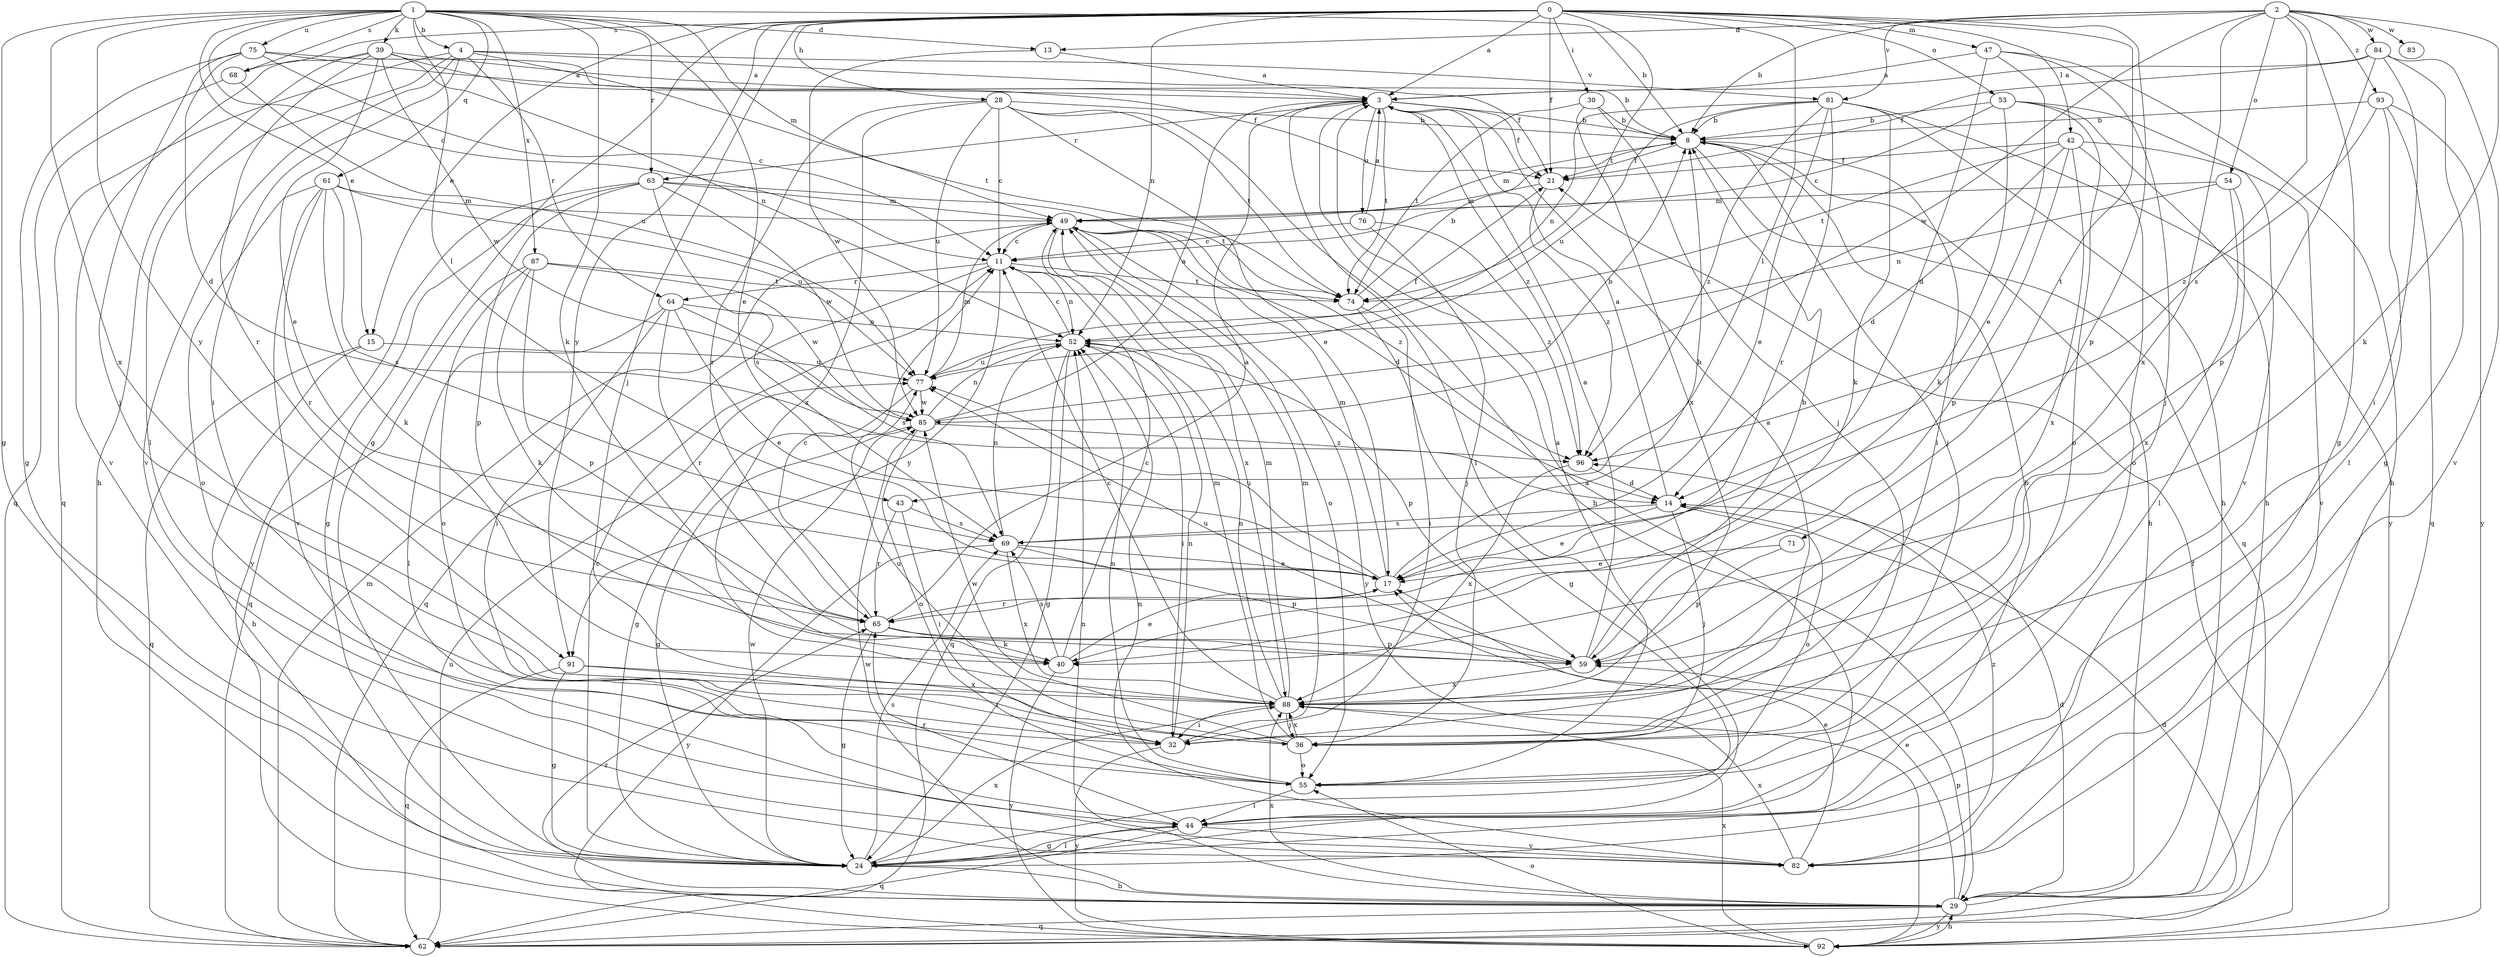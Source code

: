 strict digraph  {
0;
1;
2;
3;
4;
8;
11;
13;
14;
15;
17;
21;
24;
28;
29;
30;
32;
36;
39;
40;
42;
43;
44;
47;
49;
52;
53;
54;
55;
59;
61;
62;
63;
64;
65;
68;
69;
71;
74;
75;
76;
77;
81;
82;
83;
84;
85;
87;
88;
91;
92;
93;
96;
0 -> 3  [label=a];
0 -> 15  [label=e];
0 -> 21  [label=f];
0 -> 24  [label=g];
0 -> 28  [label=h];
0 -> 30  [label=i];
0 -> 36  [label=j];
0 -> 42  [label=l];
0 -> 43  [label=l];
0 -> 47  [label=m];
0 -> 52  [label=n];
0 -> 53  [label=o];
0 -> 59  [label=p];
0 -> 68  [label=s];
0 -> 71  [label=t];
0 -> 74  [label=t];
0 -> 91  [label=y];
1 -> 4  [label=b];
1 -> 8  [label=b];
1 -> 11  [label=c];
1 -> 13  [label=d];
1 -> 15  [label=e];
1 -> 17  [label=e];
1 -> 24  [label=g];
1 -> 39  [label=k];
1 -> 40  [label=k];
1 -> 43  [label=l];
1 -> 49  [label=m];
1 -> 61  [label=q];
1 -> 63  [label=r];
1 -> 68  [label=s];
1 -> 75  [label=u];
1 -> 87  [label=x];
1 -> 88  [label=x];
1 -> 91  [label=y];
2 -> 8  [label=b];
2 -> 13  [label=d];
2 -> 24  [label=g];
2 -> 40  [label=k];
2 -> 54  [label=o];
2 -> 69  [label=s];
2 -> 81  [label=v];
2 -> 83  [label=w];
2 -> 84  [label=w];
2 -> 85  [label=w];
2 -> 88  [label=x];
2 -> 93  [label=z];
3 -> 8  [label=b];
3 -> 21  [label=f];
3 -> 44  [label=l];
3 -> 63  [label=r];
3 -> 74  [label=t];
3 -> 76  [label=u];
3 -> 96  [label=z];
4 -> 21  [label=f];
4 -> 32  [label=i];
4 -> 44  [label=l];
4 -> 62  [label=q];
4 -> 64  [label=r];
4 -> 74  [label=t];
4 -> 81  [label=v];
4 -> 82  [label=v];
8 -> 21  [label=f];
8 -> 29  [label=h];
8 -> 32  [label=i];
8 -> 36  [label=j];
8 -> 49  [label=m];
8 -> 62  [label=q];
11 -> 52  [label=n];
11 -> 62  [label=q];
11 -> 64  [label=r];
11 -> 74  [label=t];
11 -> 91  [label=y];
13 -> 3  [label=a];
13 -> 85  [label=w];
14 -> 3  [label=a];
14 -> 17  [label=e];
14 -> 36  [label=j];
14 -> 55  [label=o];
14 -> 69  [label=s];
15 -> 29  [label=h];
15 -> 62  [label=q];
15 -> 77  [label=u];
17 -> 8  [label=b];
17 -> 49  [label=m];
17 -> 65  [label=r];
17 -> 77  [label=u];
21 -> 49  [label=m];
21 -> 96  [label=z];
24 -> 3  [label=a];
24 -> 11  [label=c];
24 -> 29  [label=h];
24 -> 44  [label=l];
24 -> 69  [label=s];
24 -> 85  [label=w];
24 -> 88  [label=x];
28 -> 8  [label=b];
28 -> 11  [label=c];
28 -> 17  [label=e];
28 -> 29  [label=h];
28 -> 65  [label=r];
28 -> 74  [label=t];
28 -> 77  [label=u];
28 -> 88  [label=x];
29 -> 14  [label=d];
29 -> 17  [label=e];
29 -> 52  [label=n];
29 -> 59  [label=p];
29 -> 62  [label=q];
29 -> 65  [label=r];
29 -> 85  [label=w];
29 -> 88  [label=x];
29 -> 92  [label=y];
30 -> 8  [label=b];
30 -> 36  [label=j];
30 -> 74  [label=t];
30 -> 88  [label=x];
32 -> 3  [label=a];
32 -> 49  [label=m];
32 -> 52  [label=n];
32 -> 92  [label=y];
36 -> 49  [label=m];
36 -> 55  [label=o];
36 -> 77  [label=u];
36 -> 85  [label=w];
36 -> 88  [label=x];
39 -> 3  [label=a];
39 -> 17  [label=e];
39 -> 21  [label=f];
39 -> 29  [label=h];
39 -> 52  [label=n];
39 -> 65  [label=r];
39 -> 82  [label=v];
39 -> 85  [label=w];
40 -> 11  [label=c];
40 -> 17  [label=e];
40 -> 69  [label=s];
40 -> 92  [label=y];
42 -> 14  [label=d];
42 -> 21  [label=f];
42 -> 55  [label=o];
42 -> 59  [label=p];
42 -> 74  [label=t];
42 -> 82  [label=v];
42 -> 88  [label=x];
43 -> 32  [label=i];
43 -> 65  [label=r];
43 -> 69  [label=s];
44 -> 8  [label=b];
44 -> 24  [label=g];
44 -> 62  [label=q];
44 -> 65  [label=r];
44 -> 82  [label=v];
47 -> 3  [label=a];
47 -> 14  [label=d];
47 -> 17  [label=e];
47 -> 29  [label=h];
47 -> 36  [label=j];
49 -> 11  [label=c];
49 -> 14  [label=d];
49 -> 55  [label=o];
49 -> 88  [label=x];
49 -> 92  [label=y];
49 -> 96  [label=z];
52 -> 11  [label=c];
52 -> 24  [label=g];
52 -> 32  [label=i];
52 -> 59  [label=p];
52 -> 62  [label=q];
52 -> 77  [label=u];
53 -> 8  [label=b];
53 -> 11  [label=c];
53 -> 29  [label=h];
53 -> 40  [label=k];
53 -> 55  [label=o];
53 -> 82  [label=v];
54 -> 44  [label=l];
54 -> 49  [label=m];
54 -> 52  [label=n];
54 -> 88  [label=x];
55 -> 3  [label=a];
55 -> 44  [label=l];
55 -> 52  [label=n];
59 -> 3  [label=a];
59 -> 8  [label=b];
59 -> 77  [label=u];
59 -> 88  [label=x];
61 -> 40  [label=k];
61 -> 49  [label=m];
61 -> 55  [label=o];
61 -> 65  [label=r];
61 -> 69  [label=s];
61 -> 77  [label=u];
61 -> 82  [label=v];
62 -> 14  [label=d];
62 -> 49  [label=m];
62 -> 77  [label=u];
63 -> 24  [label=g];
63 -> 49  [label=m];
63 -> 59  [label=p];
63 -> 69  [label=s];
63 -> 74  [label=t];
63 -> 85  [label=w];
63 -> 92  [label=y];
64 -> 17  [label=e];
64 -> 32  [label=i];
64 -> 44  [label=l];
64 -> 52  [label=n];
64 -> 65  [label=r];
64 -> 69  [label=s];
65 -> 3  [label=a];
65 -> 11  [label=c];
65 -> 24  [label=g];
65 -> 40  [label=k];
65 -> 59  [label=p];
68 -> 62  [label=q];
68 -> 77  [label=u];
69 -> 17  [label=e];
69 -> 52  [label=n];
69 -> 59  [label=p];
69 -> 88  [label=x];
69 -> 92  [label=y];
71 -> 17  [label=e];
71 -> 59  [label=p];
74 -> 8  [label=b];
74 -> 24  [label=g];
74 -> 32  [label=i];
75 -> 3  [label=a];
75 -> 8  [label=b];
75 -> 11  [label=c];
75 -> 14  [label=d];
75 -> 24  [label=g];
75 -> 36  [label=j];
76 -> 3  [label=a];
76 -> 11  [label=c];
76 -> 36  [label=j];
76 -> 96  [label=z];
77 -> 21  [label=f];
77 -> 24  [label=g];
77 -> 49  [label=m];
77 -> 85  [label=w];
81 -> 8  [label=b];
81 -> 17  [label=e];
81 -> 29  [label=h];
81 -> 40  [label=k];
81 -> 52  [label=n];
81 -> 65  [label=r];
81 -> 77  [label=u];
81 -> 92  [label=y];
81 -> 96  [label=z];
82 -> 17  [label=e];
82 -> 52  [label=n];
82 -> 88  [label=x];
82 -> 96  [label=z];
84 -> 3  [label=a];
84 -> 21  [label=f];
84 -> 24  [label=g];
84 -> 32  [label=i];
84 -> 59  [label=p];
84 -> 82  [label=v];
85 -> 3  [label=a];
85 -> 8  [label=b];
85 -> 24  [label=g];
85 -> 52  [label=n];
85 -> 55  [label=o];
85 -> 96  [label=z];
87 -> 40  [label=k];
87 -> 55  [label=o];
87 -> 59  [label=p];
87 -> 62  [label=q];
87 -> 74  [label=t];
87 -> 85  [label=w];
88 -> 11  [label=c];
88 -> 32  [label=i];
88 -> 36  [label=j];
88 -> 49  [label=m];
88 -> 52  [label=n];
91 -> 24  [label=g];
91 -> 32  [label=i];
91 -> 62  [label=q];
91 -> 88  [label=x];
92 -> 21  [label=f];
92 -> 29  [label=h];
92 -> 55  [label=o];
92 -> 88  [label=x];
93 -> 8  [label=b];
93 -> 44  [label=l];
93 -> 62  [label=q];
93 -> 92  [label=y];
93 -> 96  [label=z];
96 -> 14  [label=d];
96 -> 88  [label=x];
}
